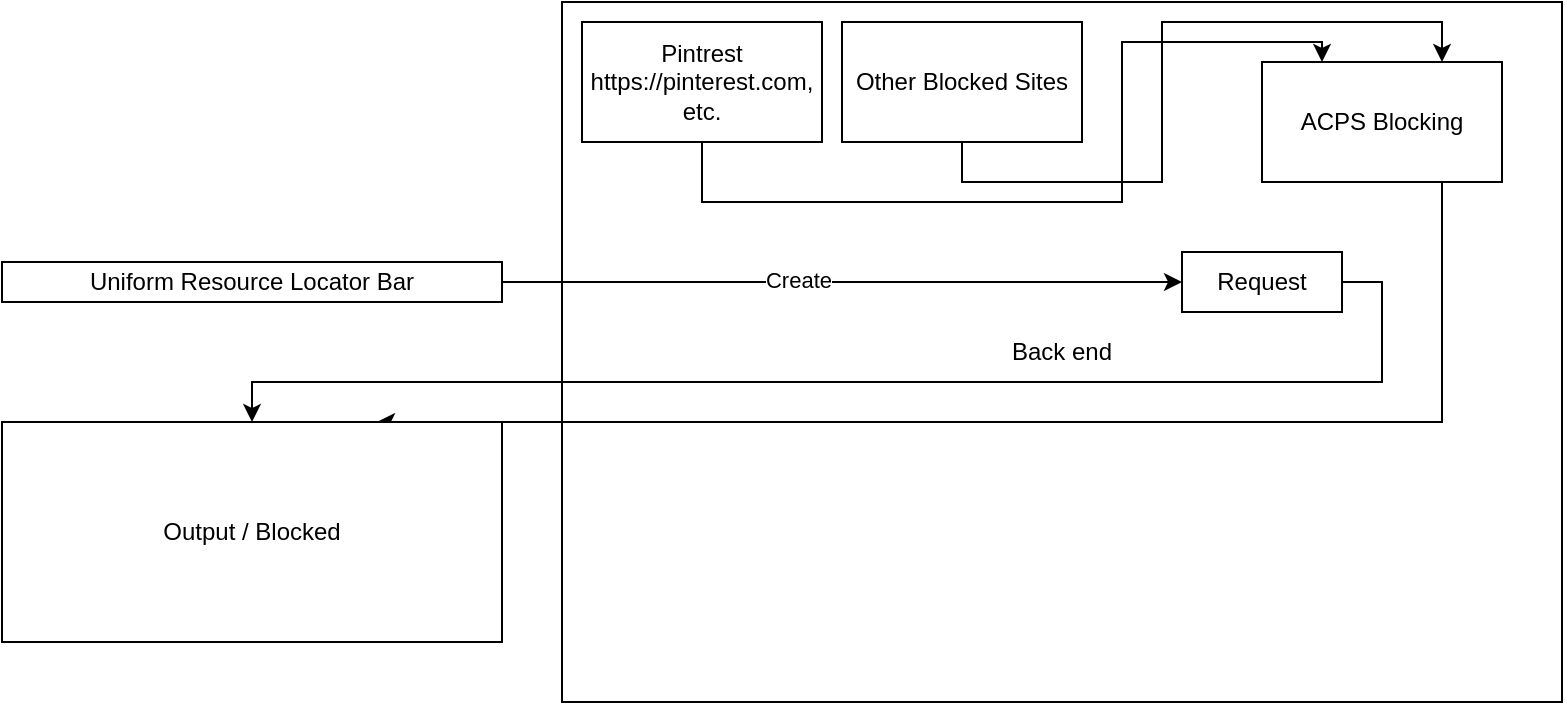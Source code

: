 <mxfile version="24.7.7">
  <diagram name="Page-1" id="1D6trkSH0yx46QKbliff">
    <mxGraphModel dx="1804" dy="489" grid="1" gridSize="10" guides="1" tooltips="1" connect="1" arrows="1" fold="1" page="1" pageScale="1" pageWidth="850" pageHeight="1100" math="0" shadow="0">
      <root>
        <mxCell id="0" />
        <mxCell id="1" parent="0" />
        <mxCell id="YYZ7CxH7YhKaDZXz8Viu-4" value="Back end" style="rounded=0;whiteSpace=wrap;html=1;" parent="1" vertex="1">
          <mxGeometry x="130" y="100" width="500" height="350" as="geometry" />
        </mxCell>
        <mxCell id="YYZ7CxH7YhKaDZXz8Viu-3" style="edgeStyle=orthogonalEdgeStyle;rounded=0;orthogonalLoop=1;jettySize=auto;html=1;exitX=0.5;exitY=1;exitDx=0;exitDy=0;entryX=0.25;entryY=0;entryDx=0;entryDy=0;" parent="1" source="YYZ7CxH7YhKaDZXz8Viu-1" target="YYZ7CxH7YhKaDZXz8Viu-2" edge="1">
          <mxGeometry relative="1" as="geometry">
            <Array as="points">
              <mxPoint x="200" y="200" />
              <mxPoint x="410" y="200" />
              <mxPoint x="410" y="120" />
              <mxPoint x="510" y="120" />
            </Array>
          </mxGeometry>
        </mxCell>
        <mxCell id="YYZ7CxH7YhKaDZXz8Viu-1" value="Pintrest&lt;div&gt;https://pinterest.com,&lt;/div&gt;&lt;div&gt;etc.&lt;/div&gt;" style="rounded=0;whiteSpace=wrap;html=1;" parent="1" vertex="1">
          <mxGeometry x="140" y="110" width="120" height="60" as="geometry" />
        </mxCell>
        <mxCell id="YYZ7CxH7YhKaDZXz8Viu-14" style="edgeStyle=orthogonalEdgeStyle;rounded=0;orthogonalLoop=1;jettySize=auto;html=1;exitX=0.5;exitY=1;exitDx=0;exitDy=0;entryX=0.75;entryY=0;entryDx=0;entryDy=0;" parent="1" source="YYZ7CxH7YhKaDZXz8Viu-2" target="YYZ7CxH7YhKaDZXz8Viu-12" edge="1">
          <mxGeometry relative="1" as="geometry">
            <Array as="points">
              <mxPoint x="570" y="190" />
            </Array>
          </mxGeometry>
        </mxCell>
        <mxCell id="YYZ7CxH7YhKaDZXz8Viu-2" value="ACPS Blocking" style="rounded=0;whiteSpace=wrap;html=1;" parent="1" vertex="1">
          <mxGeometry x="480" y="130" width="120" height="60" as="geometry" />
        </mxCell>
        <mxCell id="YYZ7CxH7YhKaDZXz8Viu-7" style="edgeStyle=orthogonalEdgeStyle;rounded=0;orthogonalLoop=1;jettySize=auto;html=1;exitX=0.5;exitY=1;exitDx=0;exitDy=0;entryX=0.75;entryY=0;entryDx=0;entryDy=0;" parent="1" source="YYZ7CxH7YhKaDZXz8Viu-6" target="YYZ7CxH7YhKaDZXz8Viu-2" edge="1">
          <mxGeometry relative="1" as="geometry">
            <Array as="points">
              <mxPoint x="330" y="190" />
              <mxPoint x="430" y="190" />
              <mxPoint x="430" y="110" />
              <mxPoint x="570" y="110" />
            </Array>
          </mxGeometry>
        </mxCell>
        <mxCell id="YYZ7CxH7YhKaDZXz8Viu-6" value="Other Blocked Sites" style="rounded=0;whiteSpace=wrap;html=1;" parent="1" vertex="1">
          <mxGeometry x="270" y="110" width="120" height="60" as="geometry" />
        </mxCell>
        <mxCell id="YYZ7CxH7YhKaDZXz8Viu-10" style="edgeStyle=orthogonalEdgeStyle;rounded=0;orthogonalLoop=1;jettySize=auto;html=1;exitX=1;exitY=0.5;exitDx=0;exitDy=0;entryX=0;entryY=0.5;entryDx=0;entryDy=0;" parent="1" source="YYZ7CxH7YhKaDZXz8Viu-8" target="YYZ7CxH7YhKaDZXz8Viu-9" edge="1">
          <mxGeometry relative="1" as="geometry" />
        </mxCell>
        <mxCell id="YYZ7CxH7YhKaDZXz8Viu-11" value="Create" style="edgeLabel;html=1;align=center;verticalAlign=middle;resizable=0;points=[];" parent="YYZ7CxH7YhKaDZXz8Viu-10" vertex="1" connectable="0">
          <mxGeometry x="-0.12" y="-2" relative="1" as="geometry">
            <mxPoint x="-2" y="-3" as="offset" />
          </mxGeometry>
        </mxCell>
        <mxCell id="YYZ7CxH7YhKaDZXz8Viu-8" value="Uniform Resource Locator Bar" style="rounded=0;whiteSpace=wrap;html=1;" parent="1" vertex="1">
          <mxGeometry x="-150" y="230" width="250" height="20" as="geometry" />
        </mxCell>
        <mxCell id="YYZ7CxH7YhKaDZXz8Viu-13" style="edgeStyle=orthogonalEdgeStyle;rounded=0;orthogonalLoop=1;jettySize=auto;html=1;exitX=1;exitY=0.5;exitDx=0;exitDy=0;entryX=0.5;entryY=0;entryDx=0;entryDy=0;" parent="1" source="YYZ7CxH7YhKaDZXz8Viu-9" target="YYZ7CxH7YhKaDZXz8Viu-12" edge="1">
          <mxGeometry relative="1" as="geometry">
            <Array as="points">
              <mxPoint x="540" y="240" />
              <mxPoint x="540" y="290" />
              <mxPoint x="-25" y="290" />
            </Array>
          </mxGeometry>
        </mxCell>
        <mxCell id="YYZ7CxH7YhKaDZXz8Viu-9" value="Request" style="rounded=0;whiteSpace=wrap;html=1;" parent="1" vertex="1">
          <mxGeometry x="440" y="225" width="80" height="30" as="geometry" />
        </mxCell>
        <mxCell id="YYZ7CxH7YhKaDZXz8Viu-12" value="Output / Blocked" style="rounded=0;whiteSpace=wrap;html=1;" parent="1" vertex="1">
          <mxGeometry x="-150" y="310" width="250" height="110" as="geometry" />
        </mxCell>
      </root>
    </mxGraphModel>
  </diagram>
</mxfile>
